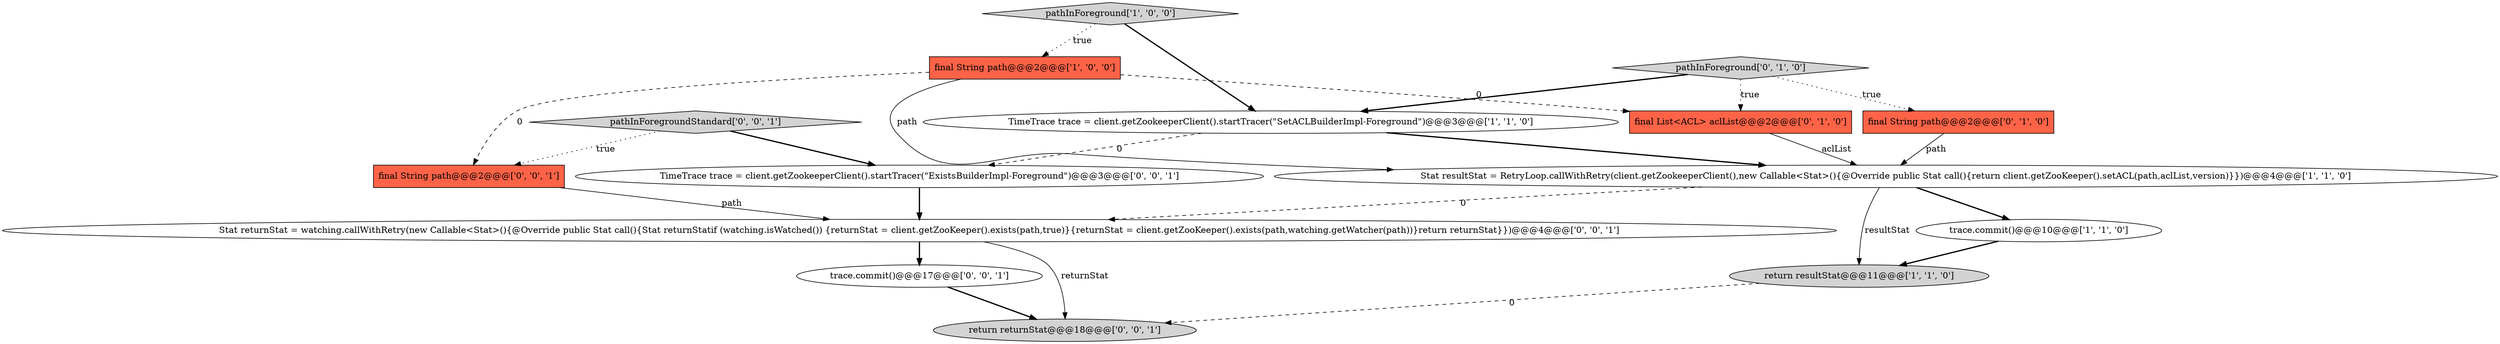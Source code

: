 digraph {
14 [style = filled, label = "trace.commit()@@@17@@@['0', '0', '1']", fillcolor = white, shape = ellipse image = "AAA0AAABBB3BBB"];
12 [style = filled, label = "Stat returnStat = watching.callWithRetry(new Callable<Stat>(){@Override public Stat call(){Stat returnStatif (watching.isWatched()) {returnStat = client.getZooKeeper().exists(path,true)}{returnStat = client.getZooKeeper().exists(path,watching.getWatcher(path))}return returnStat}})@@@4@@@['0', '0', '1']", fillcolor = white, shape = ellipse image = "AAA0AAABBB3BBB"];
2 [style = filled, label = "trace.commit()@@@10@@@['1', '1', '0']", fillcolor = white, shape = ellipse image = "AAA0AAABBB1BBB"];
9 [style = filled, label = "return returnStat@@@18@@@['0', '0', '1']", fillcolor = lightgray, shape = ellipse image = "AAA0AAABBB3BBB"];
13 [style = filled, label = "final String path@@@2@@@['0', '0', '1']", fillcolor = tomato, shape = box image = "AAA0AAABBB3BBB"];
3 [style = filled, label = "return resultStat@@@11@@@['1', '1', '0']", fillcolor = lightgray, shape = ellipse image = "AAA0AAABBB1BBB"];
1 [style = filled, label = "final String path@@@2@@@['1', '0', '0']", fillcolor = tomato, shape = box image = "AAA1AAABBB1BBB"];
5 [style = filled, label = "Stat resultStat = RetryLoop.callWithRetry(client.getZookeeperClient(),new Callable<Stat>(){@Override public Stat call(){return client.getZooKeeper().setACL(path,aclList,version)}})@@@4@@@['1', '1', '0']", fillcolor = white, shape = ellipse image = "AAA0AAABBB1BBB"];
8 [style = filled, label = "pathInForeground['0', '1', '0']", fillcolor = lightgray, shape = diamond image = "AAA0AAABBB2BBB"];
6 [style = filled, label = "final String path@@@2@@@['0', '1', '0']", fillcolor = tomato, shape = box image = "AAA0AAABBB2BBB"];
10 [style = filled, label = "TimeTrace trace = client.getZookeeperClient().startTracer(\"ExistsBuilderImpl-Foreground\")@@@3@@@['0', '0', '1']", fillcolor = white, shape = ellipse image = "AAA0AAABBB3BBB"];
11 [style = filled, label = "pathInForegroundStandard['0', '0', '1']", fillcolor = lightgray, shape = diamond image = "AAA0AAABBB3BBB"];
4 [style = filled, label = "TimeTrace trace = client.getZookeeperClient().startTracer(\"SetACLBuilderImpl-Foreground\")@@@3@@@['1', '1', '0']", fillcolor = white, shape = ellipse image = "AAA0AAABBB1BBB"];
7 [style = filled, label = "final List<ACL> aclList@@@2@@@['0', '1', '0']", fillcolor = tomato, shape = box image = "AAA1AAABBB2BBB"];
0 [style = filled, label = "pathInForeground['1', '0', '0']", fillcolor = lightgray, shape = diamond image = "AAA0AAABBB1BBB"];
5->3 [style = solid, label="resultStat"];
5->12 [style = dashed, label="0"];
13->12 [style = solid, label="path"];
2->3 [style = bold, label=""];
6->5 [style = solid, label="path"];
8->7 [style = dotted, label="true"];
11->13 [style = dotted, label="true"];
1->13 [style = dashed, label="0"];
12->9 [style = solid, label="returnStat"];
5->2 [style = bold, label=""];
8->6 [style = dotted, label="true"];
3->9 [style = dashed, label="0"];
0->4 [style = bold, label=""];
10->12 [style = bold, label=""];
11->10 [style = bold, label=""];
12->14 [style = bold, label=""];
14->9 [style = bold, label=""];
8->4 [style = bold, label=""];
1->7 [style = dashed, label="0"];
4->10 [style = dashed, label="0"];
7->5 [style = solid, label="aclList"];
1->5 [style = solid, label="path"];
4->5 [style = bold, label=""];
0->1 [style = dotted, label="true"];
}
